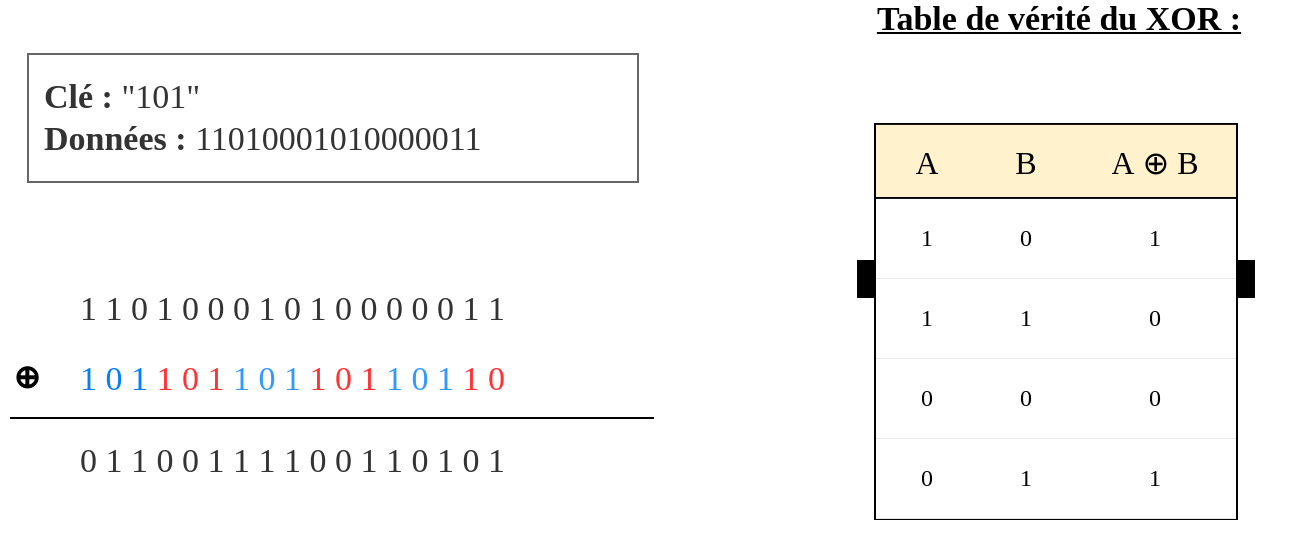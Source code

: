 <mxfile version="13.9.9" type="device"><diagram id="NyDNUOT8l6IQZEqJaYFO" name="Page-1"><mxGraphModel dx="716" dy="413" grid="0" gridSize="10" guides="1" tooltips="1" connect="1" arrows="1" fold="1" page="1" pageScale="1" pageWidth="1169" pageHeight="827" math="0" shadow="0"><root><mxCell id="0"/><mxCell id="1" parent="0"/><mxCell id="iq3nTsfYjO7-HFoppK4T-44" value="" style="group" vertex="1" connectable="0" parent="1"><mxGeometry x="346" y="179" width="366" height="215" as="geometry"/></mxCell><mxCell id="iq3nTsfYjO7-HFoppK4T-1" value="&lt;font style=&quot;font-size: 17px&quot;&gt;Clé : &lt;span style=&quot;font-weight: normal&quot;&gt;&quot;101&quot;&lt;/span&gt;&lt;br&gt;Données : &lt;span style=&quot;font-weight: normal&quot;&gt;11010001010000011&lt;/span&gt;&lt;/font&gt;" style="text;html=1;align=left;verticalAlign=middle;whiteSpace=wrap;rounded=0;spacingLeft=6;strokeColor=#666666;fontColor=#333333;fontStyle=1;fontFamily=Verdana;" vertex="1" parent="iq3nTsfYjO7-HFoppK4T-44"><mxGeometry x="14" width="305" height="64" as="geometry"/></mxCell><mxCell id="iq3nTsfYjO7-HFoppK4T-43" value="" style="group" vertex="1" connectable="0" parent="iq3nTsfYjO7-HFoppK4T-44"><mxGeometry y="111" width="366" height="104" as="geometry"/></mxCell><mxCell id="iq3nTsfYjO7-HFoppK4T-2" value="&lt;span style=&quot;color: rgb(51, 51, 51); font-size: 17px; font-style: normal; letter-spacing: normal; text-align: left; text-indent: 0px; text-transform: none; word-spacing: 0px; display: inline; float: none;&quot;&gt;1 1 0 1 0 0 0 1 0 1 0 0 0 0 0 1 1&lt;/span&gt;" style="text;whiteSpace=wrap;html=1;fillColor=#ffffff;fontStyle=0;fontFamily=Verdana;" vertex="1" parent="iq3nTsfYjO7-HFoppK4T-43"><mxGeometry x="38" width="328" height="28" as="geometry"/></mxCell><mxCell id="iq3nTsfYjO7-HFoppK4T-3" value="&lt;span style=&quot;font-size: 17px; font-style: normal; letter-spacing: normal; text-align: left; text-indent: 0px; text-transform: none; word-spacing: 0px; display: inline; float: none;&quot;&gt;&lt;font color=&quot;#007fff&quot;&gt;1 0 1&lt;/font&gt;&lt;/span&gt;&lt;span style=&quot;color: rgb(51, 51, 51); font-size: 17px; font-style: normal; letter-spacing: normal; text-align: left; text-indent: 0px; text-transform: none; word-spacing: 0px; display: inline; float: none;&quot;&gt;&amp;nbsp;&lt;/span&gt;&lt;span style=&quot;color: rgb(51, 51, 51); font-size: 17px; font-style: normal; letter-spacing: normal; text-align: left; text-indent: 0px; text-transform: none; word-spacing: 0px; display: inline; float: none;&quot;&gt;&lt;span style=&quot;color: rgb(255 , 51 , 51)&quot;&gt;1 0 1&lt;/span&gt;&amp;nbsp;&lt;/span&gt;&lt;span style=&quot;font-size: 17px; font-style: normal; letter-spacing: normal; text-align: left; text-indent: 0px; text-transform: none; word-spacing: 0px; display: inline; float: none;&quot;&gt;&lt;font color=&quot;#3399ff&quot;&gt;1 0 1&lt;/font&gt;&lt;/span&gt;&lt;span style=&quot;color: rgb(51, 51, 51); font-size: 17px; font-style: normal; letter-spacing: normal; text-align: left; text-indent: 0px; text-transform: none; word-spacing: 0px; display: inline; float: none;&quot;&gt;&amp;nbsp;&lt;span style=&quot;color: rgb(255 , 51 , 51)&quot;&gt;1 0 1&lt;/span&gt;&amp;nbsp;&lt;span style=&quot;color: rgb(51 , 153 , 255)&quot;&gt;1 0 1&lt;/span&gt;&amp;nbsp;&lt;/span&gt;&lt;span style=&quot;color: rgb(255, 51, 51); font-size: 17px;&quot;&gt;1 0&lt;/span&gt;" style="text;whiteSpace=wrap;html=1;fillColor=#ffffff;fontStyle=0;fontFamily=Verdana;" vertex="1" parent="iq3nTsfYjO7-HFoppK4T-43"><mxGeometry x="38" y="35" width="328" height="28" as="geometry"/></mxCell><mxCell id="iq3nTsfYjO7-HFoppK4T-4" value="&lt;span style=&quot;background-color: rgb(255, 255, 255);&quot;&gt;&lt;span&gt;&lt;font style=&quot;font-size: 16px&quot;&gt;⊕&lt;/font&gt;&lt;/span&gt;&lt;/span&gt;" style="text;html=1;align=center;verticalAlign=middle;resizable=0;points=[];autosize=1;fontStyle=1;fontFamily=Verdana;" vertex="1" parent="iq3nTsfYjO7-HFoppK4T-43"><mxGeometry y="41" width="26" height="18" as="geometry"/></mxCell><mxCell id="iq3nTsfYjO7-HFoppK4T-5" value="" style="endArrow=none;html=1;fontStyle=1;fontFamily=Verdana;" edge="1" parent="iq3nTsfYjO7-HFoppK4T-43"><mxGeometry width="50" height="50" relative="1" as="geometry"><mxPoint x="5" y="71" as="sourcePoint"/><mxPoint x="327" y="71" as="targetPoint"/></mxGeometry></mxCell><mxCell id="iq3nTsfYjO7-HFoppK4T-6" value="&lt;span style=&quot;color: rgb(51, 51, 51); font-size: 17px; font-style: normal; letter-spacing: normal; text-align: left; text-indent: 0px; text-transform: none; word-spacing: 0px; display: inline; float: none;&quot;&gt;0 1 1 0 0 1 1 1 1 0 0 1 1 0 1 0 1&lt;/span&gt;" style="text;whiteSpace=wrap;html=1;fillColor=#ffffff;fontStyle=0;fontFamily=Verdana;" vertex="1" parent="iq3nTsfYjO7-HFoppK4T-43"><mxGeometry x="38" y="76" width="328" height="28" as="geometry"/></mxCell><mxCell id="iq3nTsfYjO7-HFoppK4T-45" value="" style="group" vertex="1" connectable="0" parent="1"><mxGeometry x="754" y="152" width="241" height="259.0" as="geometry"/></mxCell><mxCell id="iq3nTsfYjO7-HFoppK4T-7" value="&lt;font style=&quot;font-size: 17px&quot;&gt;&lt;u&gt;&lt;b&gt;Table de vérité du XOR :&lt;/b&gt;&lt;/u&gt;&lt;/font&gt;" style="text;html=1;align=center;verticalAlign=middle;resizable=0;points=[];autosize=1;fontFamily=Verdana;" vertex="1" parent="iq3nTsfYjO7-HFoppK4T-45"><mxGeometry width="241" height="20" as="geometry"/></mxCell><mxCell id="iq3nTsfYjO7-HFoppK4T-21" value="" style="shape=table;html=1;whiteSpace=wrap;startSize=0;container=1;collapsible=0;childLayout=tableLayout;fillColor=#ffffff;align=left;strokeWidth=2;separatorColor=#000000;fontFamily=Verdana;" vertex="1" parent="iq3nTsfYjO7-HFoppK4T-45"><mxGeometry x="30" y="62.45" width="180" height="196.55" as="geometry"/></mxCell><mxCell id="iq3nTsfYjO7-HFoppK4T-22" value="" style="shape=partialRectangle;html=1;whiteSpace=wrap;collapsible=0;dropTarget=0;pointerEvents=0;fillColor=none;top=0;left=0;bottom=0;right=0;points=[[0,0.5],[1,0.5]];portConstraint=eastwest;fontFamily=Verdana;" vertex="1" parent="iq3nTsfYjO7-HFoppK4T-21"><mxGeometry width="180" height="37" as="geometry"/></mxCell><mxCell id="iq3nTsfYjO7-HFoppK4T-23" value="&lt;font style=&quot;font-size: 16px&quot;&gt;A&lt;/font&gt;" style="shape=partialRectangle;html=1;whiteSpace=wrap;connectable=0;fillColor=#fff2cc;top=0;left=0;bottom=1;right=0;overflow=hidden;strokeWidth=2;fontFamily=Verdana;" vertex="1" parent="iq3nTsfYjO7-HFoppK4T-22"><mxGeometry width="51" height="37" as="geometry"/></mxCell><mxCell id="iq3nTsfYjO7-HFoppK4T-24" value="&lt;font style=&quot;font-size: 16px&quot;&gt;B&lt;/font&gt;" style="shape=partialRectangle;html=1;whiteSpace=wrap;connectable=0;fillColor=#fff2cc;top=0;left=0;bottom=1;right=0;overflow=hidden;strokeWidth=2;fontFamily=Verdana;" vertex="1" parent="iq3nTsfYjO7-HFoppK4T-22"><mxGeometry x="51" width="48" height="37" as="geometry"/></mxCell><mxCell id="iq3nTsfYjO7-HFoppK4T-25" value="&lt;span style=&quot;font-size: 16px&quot;&gt;A&amp;nbsp;&lt;span style=&quot;font-size: 16px;&quot;&gt;⊕ B&lt;/span&gt;&lt;/span&gt;" style="shape=partialRectangle;html=1;whiteSpace=wrap;connectable=0;fillColor=#fff2cc;top=0;left=0;bottom=1;right=0;overflow=hidden;strokeWidth=2;fontFamily=Verdana;" vertex="1" parent="iq3nTsfYjO7-HFoppK4T-22"><mxGeometry x="99" width="81" height="37" as="geometry"/></mxCell><mxCell id="iq3nTsfYjO7-HFoppK4T-26" value="" style="shape=partialRectangle;html=1;whiteSpace=wrap;collapsible=0;dropTarget=0;pointerEvents=0;fillColor=none;top=0;left=0;bottom=1;right=0;points=[[0,0.5],[1,0.5]];portConstraint=eastwest;strokeWidth=19;fontFamily=Verdana;" vertex="1" parent="iq3nTsfYjO7-HFoppK4T-21"><mxGeometry y="37" width="180" height="40" as="geometry"/></mxCell><mxCell id="iq3nTsfYjO7-HFoppK4T-27" value="1" style="shape=partialRectangle;html=1;whiteSpace=wrap;connectable=0;top=0;left=0;bottom=0;right=0;overflow=hidden;dashed=1;strokeWidth=18;fontFamily=Verdana;" vertex="1" parent="iq3nTsfYjO7-HFoppK4T-26"><mxGeometry width="51" height="40" as="geometry"/></mxCell><mxCell id="iq3nTsfYjO7-HFoppK4T-28" value="0" style="shape=partialRectangle;html=1;whiteSpace=wrap;connectable=0;top=0;left=0;bottom=0;right=0;overflow=hidden;dashed=1;strokeWidth=18;fontFamily=Verdana;" vertex="1" parent="iq3nTsfYjO7-HFoppK4T-26"><mxGeometry x="51" width="48" height="40" as="geometry"/></mxCell><mxCell id="iq3nTsfYjO7-HFoppK4T-29" value="1" style="shape=partialRectangle;html=1;whiteSpace=wrap;connectable=0;top=0;left=0;bottom=0;right=0;overflow=hidden;dashed=1;strokeWidth=18;fontFamily=Verdana;" vertex="1" parent="iq3nTsfYjO7-HFoppK4T-26"><mxGeometry x="99" width="81" height="40" as="geometry"/></mxCell><mxCell id="iq3nTsfYjO7-HFoppK4T-30" value="" style="shape=partialRectangle;html=1;whiteSpace=wrap;collapsible=0;dropTarget=0;pointerEvents=0;fillColor=none;top=0;left=0;bottom=0;right=0;points=[[0,0.5],[1,0.5]];portConstraint=eastwest;fontFamily=Verdana;" vertex="1" parent="iq3nTsfYjO7-HFoppK4T-21"><mxGeometry y="77" width="180" height="40" as="geometry"/></mxCell><mxCell id="iq3nTsfYjO7-HFoppK4T-31" value="1" style="shape=partialRectangle;html=1;whiteSpace=wrap;connectable=0;top=0;left=0;bottom=0;right=0;overflow=hidden;dashed=1;strokeWidth=18;fontFamily=Verdana;" vertex="1" parent="iq3nTsfYjO7-HFoppK4T-30"><mxGeometry width="51" height="40" as="geometry"/></mxCell><mxCell id="iq3nTsfYjO7-HFoppK4T-32" value="1" style="shape=partialRectangle;html=1;whiteSpace=wrap;connectable=0;top=0;left=0;bottom=0;right=0;overflow=hidden;dashed=1;strokeWidth=18;fontFamily=Verdana;" vertex="1" parent="iq3nTsfYjO7-HFoppK4T-30"><mxGeometry x="51" width="48" height="40" as="geometry"/></mxCell><mxCell id="iq3nTsfYjO7-HFoppK4T-33" value="0" style="shape=partialRectangle;html=1;whiteSpace=wrap;connectable=0;top=0;left=0;bottom=0;right=0;overflow=hidden;dashed=1;strokeWidth=18;fontFamily=Verdana;" vertex="1" parent="iq3nTsfYjO7-HFoppK4T-30"><mxGeometry x="99" width="81" height="40" as="geometry"/></mxCell><mxCell id="iq3nTsfYjO7-HFoppK4T-35" style="shape=partialRectangle;html=1;whiteSpace=wrap;collapsible=0;dropTarget=0;pointerEvents=0;fillColor=none;top=0;left=0;bottom=0;right=0;points=[[0,0.5],[1,0.5]];portConstraint=eastwest;fontFamily=Verdana;" vertex="1" parent="iq3nTsfYjO7-HFoppK4T-21"><mxGeometry y="117" width="180" height="40" as="geometry"/></mxCell><mxCell id="iq3nTsfYjO7-HFoppK4T-36" value="0" style="shape=partialRectangle;html=1;whiteSpace=wrap;connectable=0;top=0;left=0;bottom=0;right=0;overflow=hidden;dashed=1;strokeWidth=18;fontFamily=Verdana;" vertex="1" parent="iq3nTsfYjO7-HFoppK4T-35"><mxGeometry width="51" height="40" as="geometry"/></mxCell><mxCell id="iq3nTsfYjO7-HFoppK4T-37" value="0" style="shape=partialRectangle;html=1;whiteSpace=wrap;connectable=0;top=0;left=0;bottom=0;right=0;overflow=hidden;dashed=1;strokeWidth=18;fontFamily=Verdana;" vertex="1" parent="iq3nTsfYjO7-HFoppK4T-35"><mxGeometry x="51" width="48" height="40" as="geometry"/></mxCell><mxCell id="iq3nTsfYjO7-HFoppK4T-38" value="0" style="shape=partialRectangle;html=1;whiteSpace=wrap;connectable=0;top=0;left=0;bottom=0;right=0;overflow=hidden;dashed=1;strokeWidth=18;fontFamily=Verdana;" vertex="1" parent="iq3nTsfYjO7-HFoppK4T-35"><mxGeometry x="99" width="81" height="40" as="geometry"/></mxCell><mxCell id="iq3nTsfYjO7-HFoppK4T-39" style="shape=partialRectangle;html=1;whiteSpace=wrap;collapsible=0;dropTarget=0;pointerEvents=0;fillColor=none;top=0;left=0;bottom=0;right=0;points=[[0,0.5],[1,0.5]];portConstraint=eastwest;fontFamily=Verdana;" vertex="1" parent="iq3nTsfYjO7-HFoppK4T-21"><mxGeometry y="157" width="180" height="40" as="geometry"/></mxCell><mxCell id="iq3nTsfYjO7-HFoppK4T-40" value="0" style="shape=partialRectangle;html=1;whiteSpace=wrap;connectable=0;top=0;left=0;bottom=0;right=0;overflow=hidden;dashed=1;strokeWidth=18;fontFamily=Verdana;" vertex="1" parent="iq3nTsfYjO7-HFoppK4T-39"><mxGeometry width="51" height="40" as="geometry"/></mxCell><mxCell id="iq3nTsfYjO7-HFoppK4T-41" value="1" style="shape=partialRectangle;html=1;whiteSpace=wrap;connectable=0;top=0;left=0;bottom=0;right=0;overflow=hidden;dashed=1;strokeWidth=18;fontFamily=Verdana;" vertex="1" parent="iq3nTsfYjO7-HFoppK4T-39"><mxGeometry x="51" width="48" height="40" as="geometry"/></mxCell><mxCell id="iq3nTsfYjO7-HFoppK4T-42" value="1" style="shape=partialRectangle;html=1;whiteSpace=wrap;connectable=0;top=0;left=0;bottom=0;right=0;overflow=hidden;dashed=1;strokeWidth=18;fontFamily=Verdana;" vertex="1" parent="iq3nTsfYjO7-HFoppK4T-39"><mxGeometry x="99" width="81" height="40" as="geometry"/></mxCell></root></mxGraphModel></diagram></mxfile>